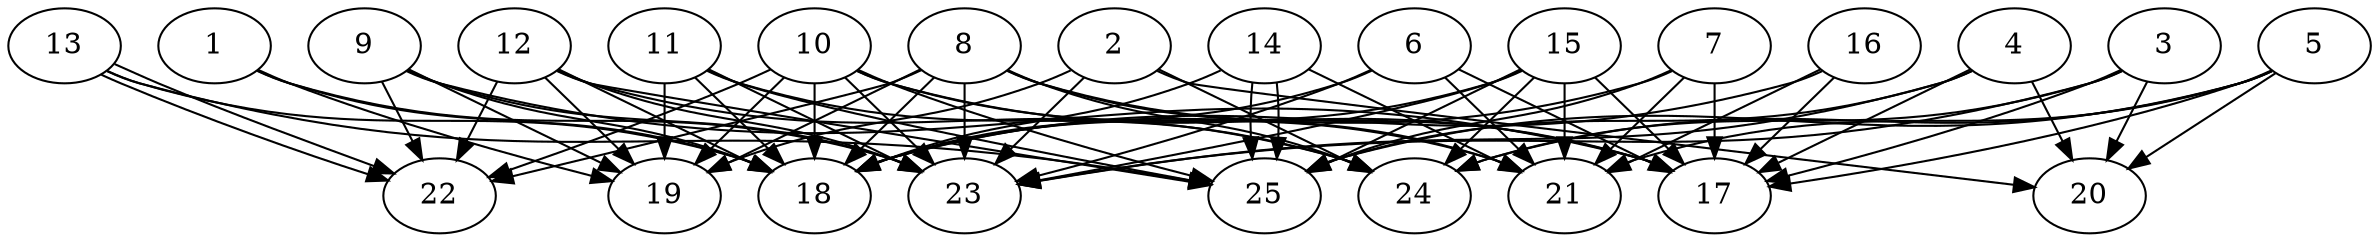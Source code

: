 // DAG automatically generated by daggen at Thu Oct  3 14:00:40 2019
// ./daggen --dot -n 25 --ccr 0.4 --fat 0.9 --regular 0.9 --density 0.9 --mindata 5242880 --maxdata 52428800 
digraph G {
  1 [size="99066880", alpha="0.19", expect_size="39626752"] 
  1 -> 18 [size ="39626752"]
  1 -> 19 [size ="39626752"]
  1 -> 23 [size ="39626752"]
  2 [size="45811200", alpha="0.07", expect_size="18324480"] 
  2 -> 19 [size ="18324480"]
  2 -> 20 [size ="18324480"]
  2 -> 23 [size ="18324480"]
  2 -> 24 [size ="18324480"]
  3 [size="78973440", alpha="0.03", expect_size="31589376"] 
  3 -> 17 [size ="31589376"]
  3 -> 20 [size ="31589376"]
  3 -> 23 [size ="31589376"]
  3 -> 24 [size ="31589376"]
  4 [size="112337920", alpha="0.06", expect_size="44935168"] 
  4 -> 17 [size ="44935168"]
  4 -> 20 [size ="44935168"]
  4 -> 23 [size ="44935168"]
  4 -> 25 [size ="44935168"]
  5 [size="33505280", alpha="0.13", expect_size="13402112"] 
  5 -> 17 [size ="13402112"]
  5 -> 20 [size ="13402112"]
  5 -> 21 [size ="13402112"]
  5 -> 24 [size ="13402112"]
  5 -> 25 [size ="13402112"]
  6 [size="115264000", alpha="0.11", expect_size="46105600"] 
  6 -> 17 [size ="46105600"]
  6 -> 18 [size ="46105600"]
  6 -> 21 [size ="46105600"]
  6 -> 23 [size ="46105600"]
  7 [size="40217600", alpha="0.07", expect_size="16087040"] 
  7 -> 17 [size ="16087040"]
  7 -> 18 [size ="16087040"]
  7 -> 21 [size ="16087040"]
  7 -> 25 [size ="16087040"]
  8 [size="32798720", alpha="0.08", expect_size="13119488"] 
  8 -> 17 [size ="13119488"]
  8 -> 18 [size ="13119488"]
  8 -> 19 [size ="13119488"]
  8 -> 21 [size ="13119488"]
  8 -> 22 [size ="13119488"]
  8 -> 23 [size ="13119488"]
  8 -> 24 [size ="13119488"]
  9 [size="87383040", alpha="0.12", expect_size="34953216"] 
  9 -> 17 [size ="34953216"]
  9 -> 18 [size ="34953216"]
  9 -> 19 [size ="34953216"]
  9 -> 22 [size ="34953216"]
  9 -> 23 [size ="34953216"]
  10 [size="104878080", alpha="0.12", expect_size="41951232"] 
  10 -> 17 [size ="41951232"]
  10 -> 18 [size ="41951232"]
  10 -> 19 [size ="41951232"]
  10 -> 21 [size ="41951232"]
  10 -> 22 [size ="41951232"]
  10 -> 23 [size ="41951232"]
  10 -> 25 [size ="41951232"]
  11 [size="87057920", alpha="0.07", expect_size="34823168"] 
  11 -> 18 [size ="34823168"]
  11 -> 19 [size ="34823168"]
  11 -> 23 [size ="34823168"]
  11 -> 24 [size ="34823168"]
  11 -> 25 [size ="34823168"]
  12 [size="80565760", alpha="0.11", expect_size="32226304"] 
  12 -> 18 [size ="32226304"]
  12 -> 19 [size ="32226304"]
  12 -> 22 [size ="32226304"]
  12 -> 23 [size ="32226304"]
  12 -> 24 [size ="32226304"]
  12 -> 25 [size ="32226304"]
  13 [size="119953920", alpha="0.17", expect_size="47981568"] 
  13 -> 18 [size ="47981568"]
  13 -> 22 [size ="47981568"]
  13 -> 22 [size ="47981568"]
  13 -> 25 [size ="47981568"]
  14 [size="22241280", alpha="0.01", expect_size="8896512"] 
  14 -> 18 [size ="8896512"]
  14 -> 21 [size ="8896512"]
  14 -> 25 [size ="8896512"]
  14 -> 25 [size ="8896512"]
  15 [size="54814720", alpha="0.06", expect_size="21925888"] 
  15 -> 17 [size ="21925888"]
  15 -> 18 [size ="21925888"]
  15 -> 21 [size ="21925888"]
  15 -> 23 [size ="21925888"]
  15 -> 24 [size ="21925888"]
  15 -> 25 [size ="21925888"]
  16 [size="15744000", alpha="0.06", expect_size="6297600"] 
  16 -> 17 [size ="6297600"]
  16 -> 18 [size ="6297600"]
  16 -> 21 [size ="6297600"]
  17 [size="83174400", alpha="0.11", expect_size="33269760"] 
  18 [size="123627520", alpha="0.16", expect_size="49451008"] 
  19 [size="53002240", alpha="0.01", expect_size="21200896"] 
  20 [size="121973760", alpha="0.18", expect_size="48789504"] 
  21 [size="77593600", alpha="0.10", expect_size="31037440"] 
  22 [size="116661760", alpha="0.07", expect_size="46664704"] 
  23 [size="61452800", alpha="0.16", expect_size="24581120"] 
  24 [size="42270720", alpha="0.02", expect_size="16908288"] 
  25 [size="49364480", alpha="0.10", expect_size="19745792"] 
}
